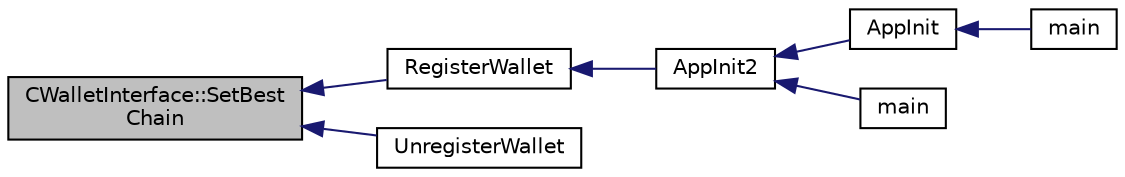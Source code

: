 digraph "CWalletInterface::SetBestChain"
{
  edge [fontname="Helvetica",fontsize="10",labelfontname="Helvetica",labelfontsize="10"];
  node [fontname="Helvetica",fontsize="10",shape=record];
  rankdir="LR";
  Node25 [label="CWalletInterface::SetBest\lChain",height=0.2,width=0.4,color="black", fillcolor="grey75", style="filled", fontcolor="black"];
  Node25 -> Node26 [dir="back",color="midnightblue",fontsize="10",style="solid",fontname="Helvetica"];
  Node26 [label="RegisterWallet",height=0.2,width=0.4,color="black", fillcolor="white", style="filled",URL="$d4/dbf/main_8h.html#aa6b7f220759fb53f10c65654bbf61317",tooltip="Register a wallet to receive updates from core. "];
  Node26 -> Node27 [dir="back",color="midnightblue",fontsize="10",style="solid",fontname="Helvetica"];
  Node27 [label="AppInit2",height=0.2,width=0.4,color="black", fillcolor="white", style="filled",URL="$d8/dc0/init_8h.html#a1a4c1bfbf6ba1db77e988b89b9cadfd3",tooltip="Initialize ion. "];
  Node27 -> Node28 [dir="back",color="midnightblue",fontsize="10",style="solid",fontname="Helvetica"];
  Node28 [label="AppInit",height=0.2,width=0.4,color="black", fillcolor="white", style="filled",URL="$d4/d35/iond_8cpp.html#ac59316b767e6984e1285f0531275286b"];
  Node28 -> Node29 [dir="back",color="midnightblue",fontsize="10",style="solid",fontname="Helvetica"];
  Node29 [label="main",height=0.2,width=0.4,color="black", fillcolor="white", style="filled",URL="$d4/d35/iond_8cpp.html#a0ddf1224851353fc92bfbff6f499fa97"];
  Node27 -> Node30 [dir="back",color="midnightblue",fontsize="10",style="solid",fontname="Helvetica"];
  Node30 [label="main",height=0.2,width=0.4,color="black", fillcolor="white", style="filled",URL="$d5/d2d/ion_8cpp.html#a0ddf1224851353fc92bfbff6f499fa97"];
  Node25 -> Node31 [dir="back",color="midnightblue",fontsize="10",style="solid",fontname="Helvetica"];
  Node31 [label="UnregisterWallet",height=0.2,width=0.4,color="black", fillcolor="white", style="filled",URL="$d4/dbf/main_8h.html#aa60561b6923955deeaad6fdab74a3aee",tooltip="Unregister a wallet from core. "];
}
